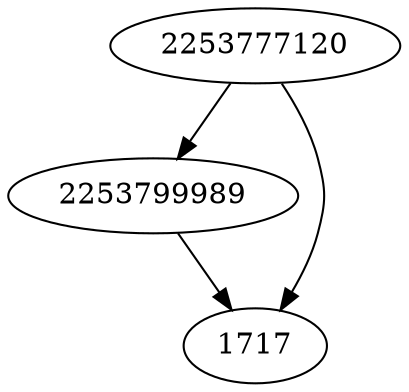 strict digraph  {
2253777120;
2253799989;
1717;
2253777120 -> 1717;
2253777120 -> 2253799989;
2253799989 -> 1717;
}
